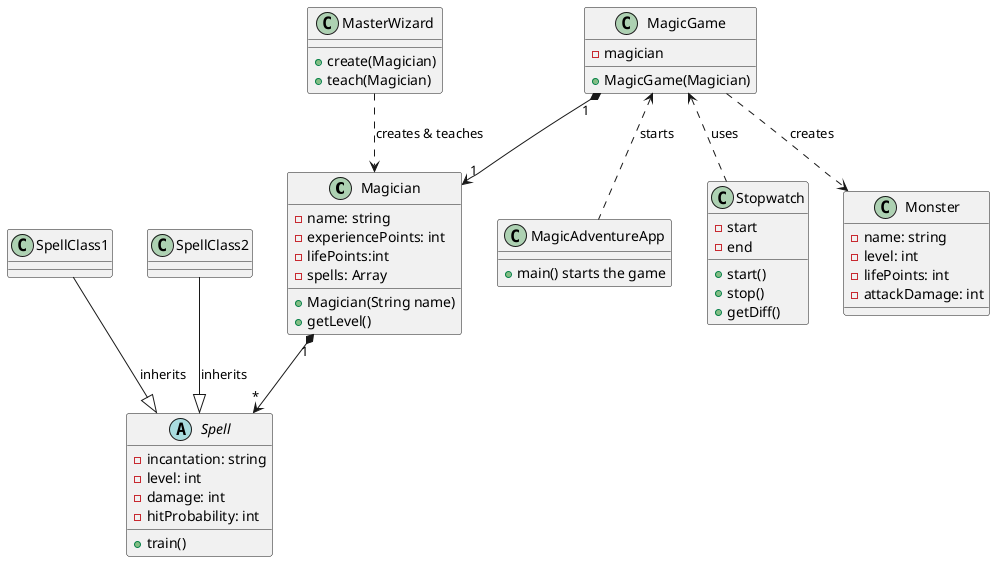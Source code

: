 @startuml

class Magician{
- name: string
- experiencePoints: int
- lifePoints:int
- spells: Array

+ Magician(String name)
+ getLevel()
}
class MagicAdventureApp {
+ main() starts the game
}
abstract class Spell {
- incantation: string
- level: int
- damage: int
- hitProbability: int

+ train()
}
class SpellClass1
class SpellClass2
class MasterWizard{
+ create(Magician)
+ teach(Magician)
}
class MagicGame{
- magician

+ MagicGame(Magician)
}
class Stopwatch {
- start
- end

+ start()
+ stop()
+ getDiff()
}
class Monster{
- name: string
- level: int
- lifePoints: int
- attackDamage: int
}



MasterWizard ..> Magician :creates & teaches
MagicGame ..> Monster :creates
MagicGame "1" *--> "1" Magician
MagicGame <.. MagicAdventureApp: starts
MagicGame <.. Stopwatch: uses
Magician "1" *--> "*" Spell
SpellClass1 --|> Spell :inherits
SpellClass2 --|> Spell :inherits



@enduml
